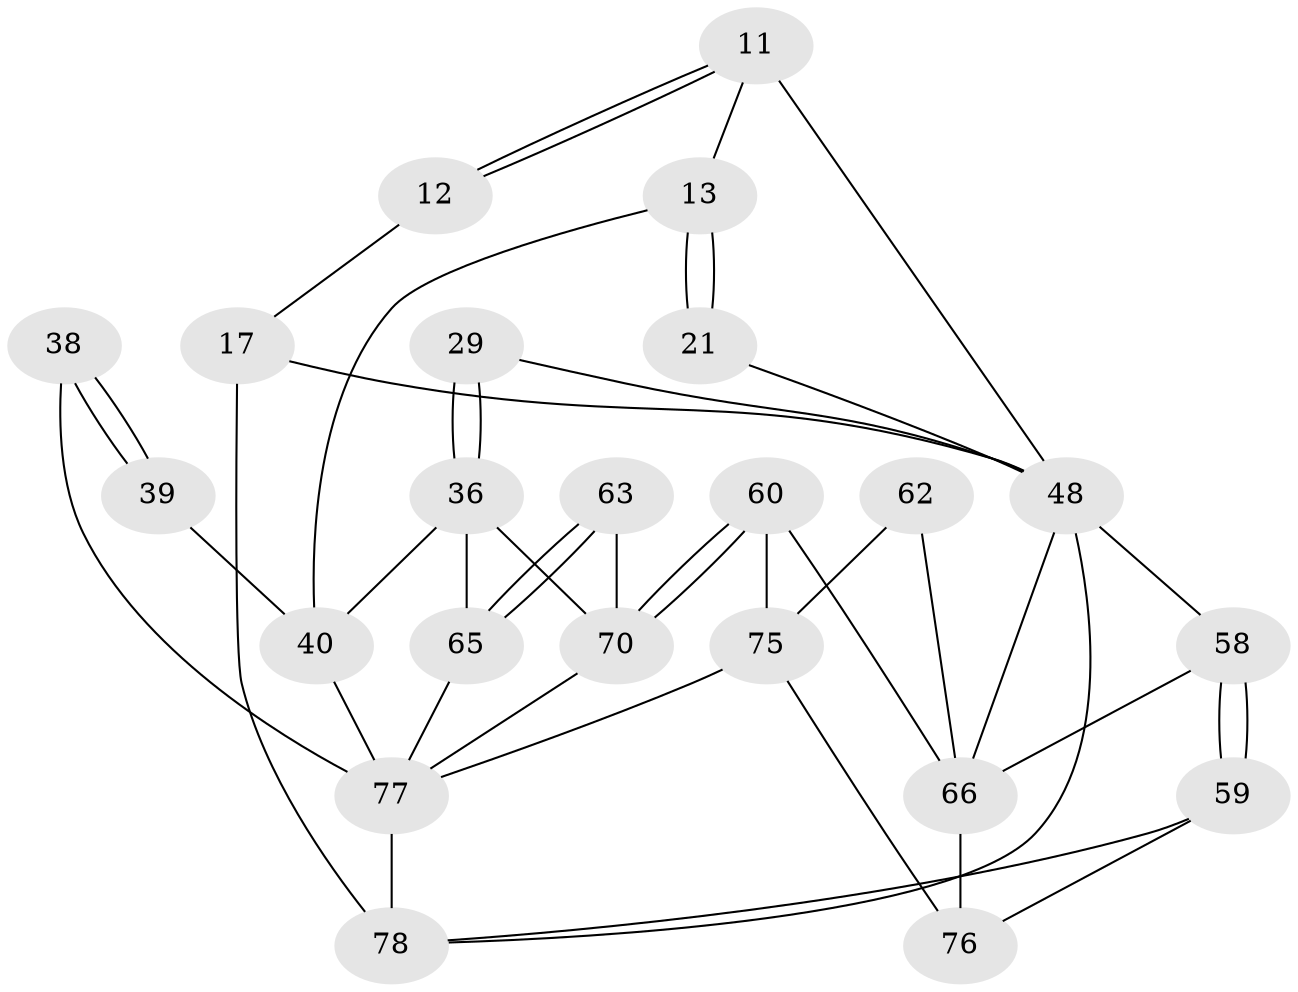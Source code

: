// original degree distribution, {3: 0.02564102564102564, 5: 0.5641025641025641, 4: 0.21794871794871795, 6: 0.19230769230769232}
// Generated by graph-tools (version 1.1) at 2025/05/03/04/25 22:05:32]
// undirected, 23 vertices, 45 edges
graph export_dot {
graph [start="1"]
  node [color=gray90,style=filled];
  11 [pos="+0.18517211703101583+0.10926495784807003",super="+10"];
  12 [pos="+0.18684285379355314+0.07788768675177844"];
  13 [pos="+0.5427986812516019+0.202219809137056",super="+7+8"];
  17 [pos="+0.07000185354224944+0",super="+5+6"];
  21 [pos="+0.5336023761961255+0.2006158705814788"];
  29 [pos="+0.43356692564032934+0.3856391307034213"];
  36 [pos="+0.48457735355601156+0.5074497085225241",super="+35+34+28"];
  38 [pos="+1+0.573802277016634",super="+37"];
  39 [pos="+0.8808163454515238+0.44023687491174196",super="+30+27"];
  40 [pos="+0.7315776468247814+0.5106995968401742",super="+32+16"];
  48 [pos="+0.19435174760717627+0.3829885826617078",super="+25"];
  58 [pos="+0.11456266466901997+0.4822271828211966",super="+51"];
  59 [pos="+0+0.6245052407574971",super="+53"];
  60 [pos="+0.3503659756971694+0.6276913916688858",super="+46"];
  62 [pos="+0.1954024283452675+0.6625795319794852"];
  63 [pos="+0.5502132321233595+0.6780948195644776"];
  65 [pos="+0.5859346570830728+0.7011051776096416",super="+42+44"];
  66 [pos="+0.12045646809265846+0.6500271873362906",super="+57+56+47"];
  70 [pos="+0.4112831512381243+0.7739356722425811",super="+64+45"];
  75 [pos="+0.38388979326976774+0.9295042317536379",super="+72"];
  76 [pos="+0.1029317087228905+0.8251889454653438",super="+73"];
  77 [pos="+0.7884869830053473+1",super="+68+74+55+49"];
  78 [pos="+0.45015371520782443+1",super="+54"];
  11 -- 12;
  11 -- 12;
  11 -- 13;
  11 -- 48 [weight=3];
  12 -- 17 [weight=2];
  13 -- 21 [weight=2];
  13 -- 21;
  13 -- 40 [weight=2];
  17 -- 48;
  17 -- 78;
  21 -- 48;
  29 -- 36 [weight=2];
  29 -- 36;
  29 -- 48;
  36 -- 40 [weight=2];
  36 -- 65 [weight=2];
  36 -- 70;
  38 -- 39 [weight=2];
  38 -- 39;
  38 -- 77 [weight=3];
  39 -- 40 [weight=3];
  40 -- 77 [weight=2];
  48 -- 58 [weight=2];
  48 -- 78;
  48 -- 66;
  58 -- 59 [weight=2];
  58 -- 59;
  58 -- 66;
  59 -- 76 [weight=2];
  59 -- 78;
  60 -- 70 [weight=2];
  60 -- 70;
  60 -- 75;
  60 -- 66;
  62 -- 66 [weight=2];
  62 -- 75;
  63 -- 65 [weight=2];
  63 -- 65;
  63 -- 70;
  65 -- 77 [weight=2];
  66 -- 76;
  70 -- 77;
  75 -- 76 [weight=2];
  75 -- 77;
  77 -- 78 [weight=4];
}
